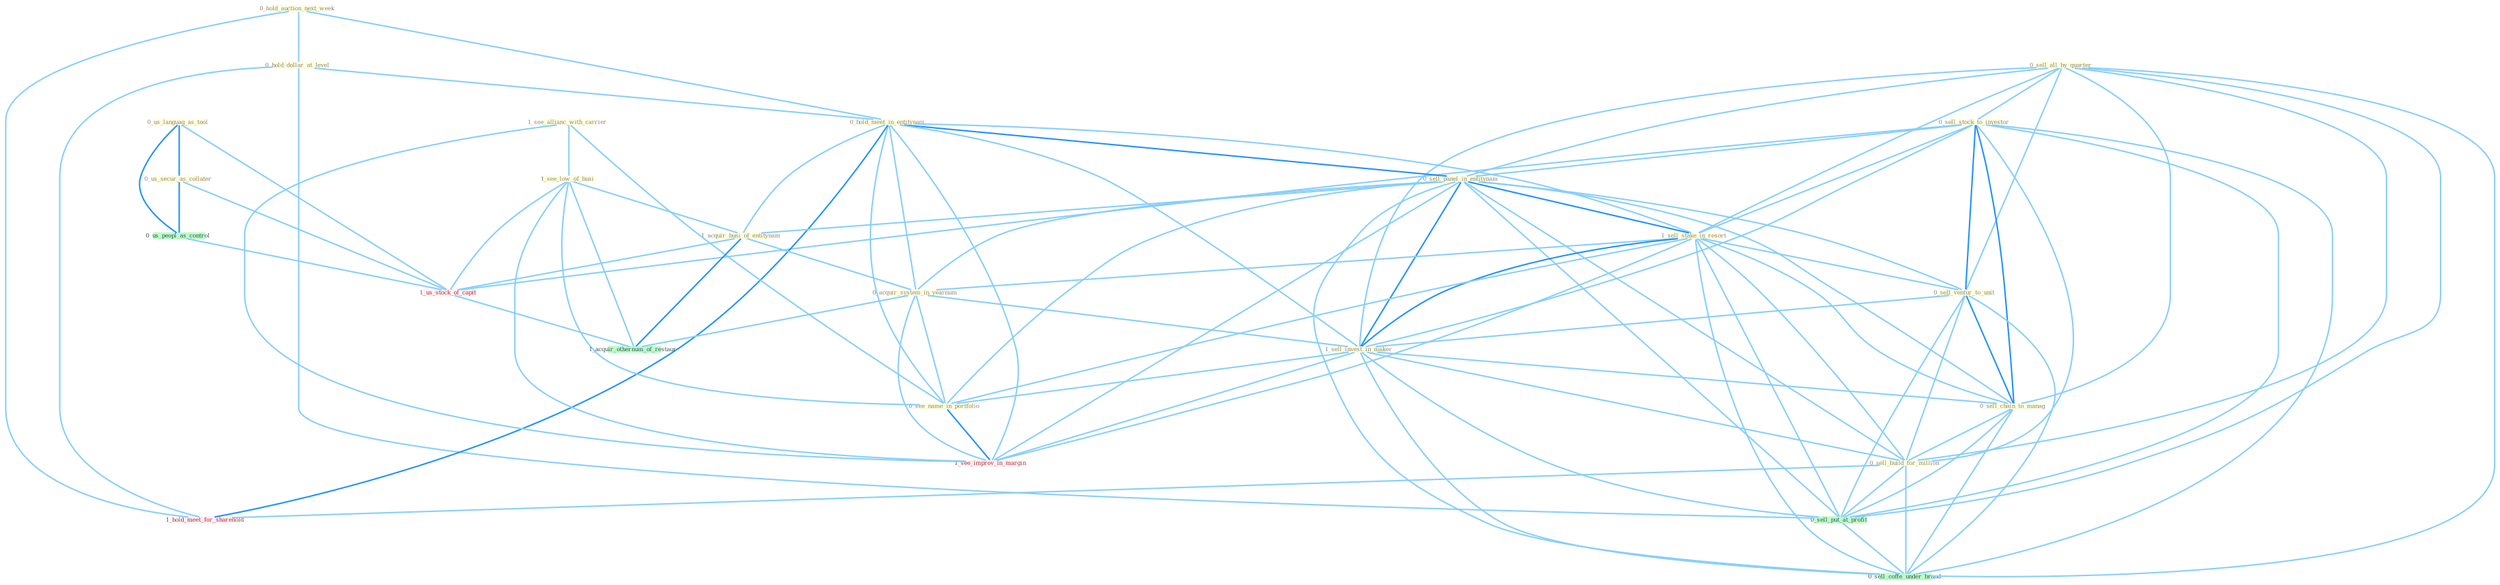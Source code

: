 Graph G{ 
    node
    [shape=polygon,style=filled,width=.5,height=.06,color="#BDFCC9",fixedsize=true,fontsize=4,
    fontcolor="#2f4f4f"];
    {node
    [color="#ffffe0", fontcolor="#8b7d6b"] "0_hold_auction_next_week " "0_hold_dollar_at_level " "0_sell_all_by_quarter " "0_sell_stock_to_investor " "0_hold_meet_in_entitynam " "0_sell_panel_in_entitynam " "1_see_allianc_with_carrier " "1_see_low_of_busi " "1_sell_stake_in_resort " "0_sell_ventur_to_unit " "1_acquir_busi_of_entitynam " "0_us_languag_as_tool " "0_acquir_system_in_yearnum " "1_sell_invest_in_maker " "0_sell_chain_to_manag " "0_us_secur_as_collater " "0_sell_build_for_million " "0_see_name_in_portfolio "}
{node [color="#fff0f5", fontcolor="#b22222"] "1_us_stock_of_capit " "1_see_improv_in_margin " "1_hold_meet_for_sharehold "}
edge [color="#B0E2FF"];

	"0_hold_auction_next_week " -- "0_hold_dollar_at_level " [w="1", color="#87cefa" ];
	"0_hold_auction_next_week " -- "0_hold_meet_in_entitynam " [w="1", color="#87cefa" ];
	"0_hold_auction_next_week " -- "1_hold_meet_for_sharehold " [w="1", color="#87cefa" ];
	"0_hold_dollar_at_level " -- "0_hold_meet_in_entitynam " [w="1", color="#87cefa" ];
	"0_hold_dollar_at_level " -- "0_sell_put_at_profit " [w="1", color="#87cefa" ];
	"0_hold_dollar_at_level " -- "1_hold_meet_for_sharehold " [w="1", color="#87cefa" ];
	"0_sell_all_by_quarter " -- "0_sell_stock_to_investor " [w="1", color="#87cefa" ];
	"0_sell_all_by_quarter " -- "0_sell_panel_in_entitynam " [w="1", color="#87cefa" ];
	"0_sell_all_by_quarter " -- "1_sell_stake_in_resort " [w="1", color="#87cefa" ];
	"0_sell_all_by_quarter " -- "0_sell_ventur_to_unit " [w="1", color="#87cefa" ];
	"0_sell_all_by_quarter " -- "1_sell_invest_in_maker " [w="1", color="#87cefa" ];
	"0_sell_all_by_quarter " -- "0_sell_chain_to_manag " [w="1", color="#87cefa" ];
	"0_sell_all_by_quarter " -- "0_sell_build_for_million " [w="1", color="#87cefa" ];
	"0_sell_all_by_quarter " -- "0_sell_put_at_profit " [w="1", color="#87cefa" ];
	"0_sell_all_by_quarter " -- "0_sell_coffe_under_brand " [w="1", color="#87cefa" ];
	"0_sell_stock_to_investor " -- "0_sell_panel_in_entitynam " [w="1", color="#87cefa" ];
	"0_sell_stock_to_investor " -- "1_sell_stake_in_resort " [w="1", color="#87cefa" ];
	"0_sell_stock_to_investor " -- "0_sell_ventur_to_unit " [w="2", color="#1e90ff" , len=0.8];
	"0_sell_stock_to_investor " -- "1_sell_invest_in_maker " [w="1", color="#87cefa" ];
	"0_sell_stock_to_investor " -- "0_sell_chain_to_manag " [w="2", color="#1e90ff" , len=0.8];
	"0_sell_stock_to_investor " -- "0_sell_build_for_million " [w="1", color="#87cefa" ];
	"0_sell_stock_to_investor " -- "0_sell_put_at_profit " [w="1", color="#87cefa" ];
	"0_sell_stock_to_investor " -- "1_us_stock_of_capit " [w="1", color="#87cefa" ];
	"0_sell_stock_to_investor " -- "0_sell_coffe_under_brand " [w="1", color="#87cefa" ];
	"0_hold_meet_in_entitynam " -- "0_sell_panel_in_entitynam " [w="2", color="#1e90ff" , len=0.8];
	"0_hold_meet_in_entitynam " -- "1_sell_stake_in_resort " [w="1", color="#87cefa" ];
	"0_hold_meet_in_entitynam " -- "1_acquir_busi_of_entitynam " [w="1", color="#87cefa" ];
	"0_hold_meet_in_entitynam " -- "0_acquir_system_in_yearnum " [w="1", color="#87cefa" ];
	"0_hold_meet_in_entitynam " -- "1_sell_invest_in_maker " [w="1", color="#87cefa" ];
	"0_hold_meet_in_entitynam " -- "0_see_name_in_portfolio " [w="1", color="#87cefa" ];
	"0_hold_meet_in_entitynam " -- "1_see_improv_in_margin " [w="1", color="#87cefa" ];
	"0_hold_meet_in_entitynam " -- "1_hold_meet_for_sharehold " [w="2", color="#1e90ff" , len=0.8];
	"0_sell_panel_in_entitynam " -- "1_sell_stake_in_resort " [w="2", color="#1e90ff" , len=0.8];
	"0_sell_panel_in_entitynam " -- "0_sell_ventur_to_unit " [w="1", color="#87cefa" ];
	"0_sell_panel_in_entitynam " -- "1_acquir_busi_of_entitynam " [w="1", color="#87cefa" ];
	"0_sell_panel_in_entitynam " -- "0_acquir_system_in_yearnum " [w="1", color="#87cefa" ];
	"0_sell_panel_in_entitynam " -- "1_sell_invest_in_maker " [w="2", color="#1e90ff" , len=0.8];
	"0_sell_panel_in_entitynam " -- "0_sell_chain_to_manag " [w="1", color="#87cefa" ];
	"0_sell_panel_in_entitynam " -- "0_sell_build_for_million " [w="1", color="#87cefa" ];
	"0_sell_panel_in_entitynam " -- "0_see_name_in_portfolio " [w="1", color="#87cefa" ];
	"0_sell_panel_in_entitynam " -- "0_sell_put_at_profit " [w="1", color="#87cefa" ];
	"0_sell_panel_in_entitynam " -- "1_see_improv_in_margin " [w="1", color="#87cefa" ];
	"0_sell_panel_in_entitynam " -- "0_sell_coffe_under_brand " [w="1", color="#87cefa" ];
	"1_see_allianc_with_carrier " -- "1_see_low_of_busi " [w="1", color="#87cefa" ];
	"1_see_allianc_with_carrier " -- "0_see_name_in_portfolio " [w="1", color="#87cefa" ];
	"1_see_allianc_with_carrier " -- "1_see_improv_in_margin " [w="1", color="#87cefa" ];
	"1_see_low_of_busi " -- "1_acquir_busi_of_entitynam " [w="1", color="#87cefa" ];
	"1_see_low_of_busi " -- "0_see_name_in_portfolio " [w="1", color="#87cefa" ];
	"1_see_low_of_busi " -- "1_us_stock_of_capit " [w="1", color="#87cefa" ];
	"1_see_low_of_busi " -- "1_see_improv_in_margin " [w="1", color="#87cefa" ];
	"1_see_low_of_busi " -- "1_acquir_othernum_of_restaur " [w="1", color="#87cefa" ];
	"1_sell_stake_in_resort " -- "0_sell_ventur_to_unit " [w="1", color="#87cefa" ];
	"1_sell_stake_in_resort " -- "0_acquir_system_in_yearnum " [w="1", color="#87cefa" ];
	"1_sell_stake_in_resort " -- "1_sell_invest_in_maker " [w="2", color="#1e90ff" , len=0.8];
	"1_sell_stake_in_resort " -- "0_sell_chain_to_manag " [w="1", color="#87cefa" ];
	"1_sell_stake_in_resort " -- "0_sell_build_for_million " [w="1", color="#87cefa" ];
	"1_sell_stake_in_resort " -- "0_see_name_in_portfolio " [w="1", color="#87cefa" ];
	"1_sell_stake_in_resort " -- "0_sell_put_at_profit " [w="1", color="#87cefa" ];
	"1_sell_stake_in_resort " -- "1_see_improv_in_margin " [w="1", color="#87cefa" ];
	"1_sell_stake_in_resort " -- "0_sell_coffe_under_brand " [w="1", color="#87cefa" ];
	"0_sell_ventur_to_unit " -- "1_sell_invest_in_maker " [w="1", color="#87cefa" ];
	"0_sell_ventur_to_unit " -- "0_sell_chain_to_manag " [w="2", color="#1e90ff" , len=0.8];
	"0_sell_ventur_to_unit " -- "0_sell_build_for_million " [w="1", color="#87cefa" ];
	"0_sell_ventur_to_unit " -- "0_sell_put_at_profit " [w="1", color="#87cefa" ];
	"0_sell_ventur_to_unit " -- "0_sell_coffe_under_brand " [w="1", color="#87cefa" ];
	"1_acquir_busi_of_entitynam " -- "0_acquir_system_in_yearnum " [w="1", color="#87cefa" ];
	"1_acquir_busi_of_entitynam " -- "1_us_stock_of_capit " [w="1", color="#87cefa" ];
	"1_acquir_busi_of_entitynam " -- "1_acquir_othernum_of_restaur " [w="2", color="#1e90ff" , len=0.8];
	"0_us_languag_as_tool " -- "0_us_secur_as_collater " [w="2", color="#1e90ff" , len=0.8];
	"0_us_languag_as_tool " -- "0_us_peopl_as_control " [w="2", color="#1e90ff" , len=0.8];
	"0_us_languag_as_tool " -- "1_us_stock_of_capit " [w="1", color="#87cefa" ];
	"0_acquir_system_in_yearnum " -- "1_sell_invest_in_maker " [w="1", color="#87cefa" ];
	"0_acquir_system_in_yearnum " -- "0_see_name_in_portfolio " [w="1", color="#87cefa" ];
	"0_acquir_system_in_yearnum " -- "1_see_improv_in_margin " [w="1", color="#87cefa" ];
	"0_acquir_system_in_yearnum " -- "1_acquir_othernum_of_restaur " [w="1", color="#87cefa" ];
	"1_sell_invest_in_maker " -- "0_sell_chain_to_manag " [w="1", color="#87cefa" ];
	"1_sell_invest_in_maker " -- "0_sell_build_for_million " [w="1", color="#87cefa" ];
	"1_sell_invest_in_maker " -- "0_see_name_in_portfolio " [w="1", color="#87cefa" ];
	"1_sell_invest_in_maker " -- "0_sell_put_at_profit " [w="1", color="#87cefa" ];
	"1_sell_invest_in_maker " -- "1_see_improv_in_margin " [w="1", color="#87cefa" ];
	"1_sell_invest_in_maker " -- "0_sell_coffe_under_brand " [w="1", color="#87cefa" ];
	"0_sell_chain_to_manag " -- "0_sell_build_for_million " [w="1", color="#87cefa" ];
	"0_sell_chain_to_manag " -- "0_sell_put_at_profit " [w="1", color="#87cefa" ];
	"0_sell_chain_to_manag " -- "0_sell_coffe_under_brand " [w="1", color="#87cefa" ];
	"0_us_secur_as_collater " -- "0_us_peopl_as_control " [w="2", color="#1e90ff" , len=0.8];
	"0_us_secur_as_collater " -- "1_us_stock_of_capit " [w="1", color="#87cefa" ];
	"0_sell_build_for_million " -- "0_sell_put_at_profit " [w="1", color="#87cefa" ];
	"0_sell_build_for_million " -- "0_sell_coffe_under_brand " [w="1", color="#87cefa" ];
	"0_sell_build_for_million " -- "1_hold_meet_for_sharehold " [w="1", color="#87cefa" ];
	"0_see_name_in_portfolio " -- "1_see_improv_in_margin " [w="2", color="#1e90ff" , len=0.8];
	"0_us_peopl_as_control " -- "1_us_stock_of_capit " [w="1", color="#87cefa" ];
	"0_sell_put_at_profit " -- "0_sell_coffe_under_brand " [w="1", color="#87cefa" ];
	"1_us_stock_of_capit " -- "1_acquir_othernum_of_restaur " [w="1", color="#87cefa" ];
}
